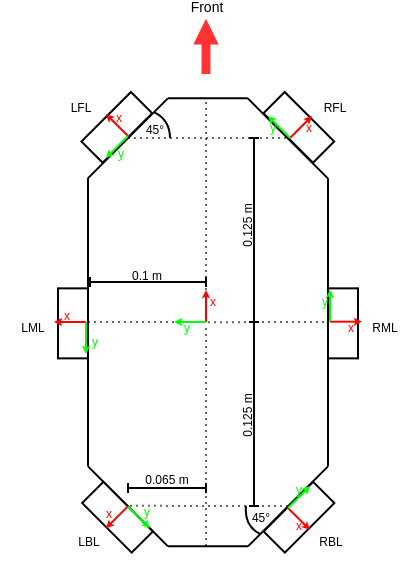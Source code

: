 <mxfile version="21.8.2" type="device">
  <diagram name="Seite-1" id="GcXZL0I9dnmrnBWTQ1OY">
    <mxGraphModel dx="574" dy="338" grid="1" gridSize="1" guides="1" tooltips="1" connect="1" arrows="1" fold="1" page="1" pageScale="1" pageWidth="827" pageHeight="1169" math="0" shadow="0">
      <root>
        <mxCell id="0" />
        <mxCell id="1" parent="0" />
        <mxCell id="Pd6vMfUHOLJDIAORuaZe-116" value="" style="group" vertex="1" connectable="0" parent="1">
          <mxGeometry x="222" y="138" width="208" height="270" as="geometry" />
        </mxCell>
        <mxCell id="Pd6vMfUHOLJDIAORuaZe-106" value="" style="group" vertex="1" connectable="0" parent="Pd6vMfUHOLJDIAORuaZe-116">
          <mxGeometry x="27" width="154" height="270" as="geometry" />
        </mxCell>
        <mxCell id="Pd6vMfUHOLJDIAORuaZe-94" value="" style="group" vertex="1" connectable="0" parent="Pd6vMfUHOLJDIAORuaZe-106">
          <mxGeometry width="154" height="270" as="geometry" />
        </mxCell>
        <mxCell id="Pd6vMfUHOLJDIAORuaZe-97" value="&lt;font style=&quot;font-size: 6px;&quot;&gt;45°&lt;/font&gt;" style="text;html=1;align=center;verticalAlign=middle;resizable=0;points=[];autosize=1;strokeColor=none;fillColor=none;" vertex="1" parent="Pd6vMfUHOLJDIAORuaZe-94">
          <mxGeometry x="89" y="233" width="28" height="27" as="geometry" />
        </mxCell>
        <mxCell id="Pd6vMfUHOLJDIAORuaZe-88" value="" style="endArrow=baseDash;html=1;rounded=0;startArrow=baseDash;startFill=0;endFill=0;endSize=3;startSize=3;" edge="1" parent="Pd6vMfUHOLJDIAORuaZe-94">
          <mxGeometry width="50" height="50" relative="1" as="geometry">
            <mxPoint x="100" y="151" as="sourcePoint" />
            <mxPoint x="100" y="59" as="targetPoint" />
          </mxGeometry>
        </mxCell>
        <mxCell id="Pd6vMfUHOLJDIAORuaZe-91" value="Front" style="shape=flexArrow;endArrow=classic;html=1;rounded=0;endWidth=6.642;endSize=3.423;width=3.462;fillColor=#FF3333;strokeColor=#FF3333;labelBackgroundColor=none;fontSize=7;" edge="1" parent="Pd6vMfUHOLJDIAORuaZe-94">
          <mxGeometry x="1" y="6" width="50" height="50" relative="1" as="geometry">
            <mxPoint x="76" y="27" as="sourcePoint" />
            <mxPoint x="76" as="targetPoint" />
            <mxPoint x="6" y="-6" as="offset" />
          </mxGeometry>
        </mxCell>
        <mxCell id="Pd6vMfUHOLJDIAORuaZe-93" value="" style="endArrow=none;html=1;exitX=-0.032;exitY=-0.031;exitDx=0;exitDy=0;exitPerimeter=0;curved=1;" edge="1" parent="Pd6vMfUHOLJDIAORuaZe-94" source="Pd6vMfUHOLJDIAORuaZe-49">
          <mxGeometry width="50" height="50" relative="1" as="geometry">
            <mxPoint x="61" y="87" as="sourcePoint" />
            <mxPoint x="58" y="59" as="targetPoint" />
            <Array as="points">
              <mxPoint x="58" y="50" />
            </Array>
          </mxGeometry>
        </mxCell>
        <mxCell id="Pd6vMfUHOLJDIAORuaZe-60" value="" style="endArrow=none;dashed=1;html=1;rounded=0;dashPattern=1 2;opacity=60;" edge="1" parent="Pd6vMfUHOLJDIAORuaZe-94">
          <mxGeometry width="50" height="50" relative="1" as="geometry">
            <mxPoint x="17" y="151" as="sourcePoint" />
            <mxPoint x="60" y="151" as="targetPoint" />
          </mxGeometry>
        </mxCell>
        <mxCell id="Pd6vMfUHOLJDIAORuaZe-64" value="" style="endArrow=none;dashed=1;html=1;rounded=0;dashPattern=1 2;opacity=60;" edge="1" parent="Pd6vMfUHOLJDIAORuaZe-94">
          <mxGeometry width="50" height="50" relative="1" as="geometry">
            <mxPoint x="76" y="263" as="sourcePoint" />
            <mxPoint x="76" y="152" as="targetPoint" />
          </mxGeometry>
        </mxCell>
        <mxCell id="Pd6vMfUHOLJDIAORuaZe-85" value="" style="endArrow=none;dashed=1;html=1;rounded=0;dashPattern=1 2;entryX=0.478;entryY=0.014;entryDx=0;entryDy=0;entryPerimeter=0;opacity=60;" edge="1" parent="Pd6vMfUHOLJDIAORuaZe-94" target="Pd6vMfUHOLJDIAORuaZe-42">
          <mxGeometry width="50" height="50" relative="1" as="geometry">
            <mxPoint x="117" y="243" as="sourcePoint" />
            <mxPoint x="77" y="153" as="targetPoint" />
          </mxGeometry>
        </mxCell>
        <mxCell id="Pd6vMfUHOLJDIAORuaZe-39" value="" style="endArrow=none;html=1;rounded=0;" edge="1" parent="Pd6vMfUHOLJDIAORuaZe-94">
          <mxGeometry width="50" height="50" relative="1" as="geometry">
            <mxPoint x="17" y="223.18" as="sourcePoint" />
            <mxPoint x="17" y="79.18" as="targetPoint" />
          </mxGeometry>
        </mxCell>
        <mxCell id="Pd6vMfUHOLJDIAORuaZe-40" value="" style="endArrow=none;html=1;rounded=0;" edge="1" parent="Pd6vMfUHOLJDIAORuaZe-94">
          <mxGeometry width="50" height="50" relative="1" as="geometry">
            <mxPoint x="137" y="223.18" as="sourcePoint" />
            <mxPoint x="137" y="79.18" as="targetPoint" />
          </mxGeometry>
        </mxCell>
        <mxCell id="Pd6vMfUHOLJDIAORuaZe-41" value="" style="endArrow=none;html=1;rounded=0;" edge="1" parent="Pd6vMfUHOLJDIAORuaZe-94">
          <mxGeometry width="50" height="50" relative="1" as="geometry">
            <mxPoint x="57" y="263.18" as="sourcePoint" />
            <mxPoint x="17" y="223.18" as="targetPoint" />
          </mxGeometry>
        </mxCell>
        <mxCell id="Pd6vMfUHOLJDIAORuaZe-42" value="" style="rounded=0;whiteSpace=wrap;html=1;rotation=45;container=0;" vertex="1" parent="Pd6vMfUHOLJDIAORuaZe-94">
          <mxGeometry x="14.27" y="241.12" width="35" height="15" as="geometry" />
        </mxCell>
        <mxCell id="Pd6vMfUHOLJDIAORuaZe-43" value="" style="endArrow=none;html=1;rounded=0;" edge="1" parent="Pd6vMfUHOLJDIAORuaZe-94">
          <mxGeometry width="50" height="50" relative="1" as="geometry">
            <mxPoint x="97" y="263.18" as="sourcePoint" />
            <mxPoint x="137" y="223.18" as="targetPoint" />
          </mxGeometry>
        </mxCell>
        <mxCell id="Pd6vMfUHOLJDIAORuaZe-44" value="" style="rounded=0;whiteSpace=wrap;html=1;rotation=-45;container=0;" vertex="1" parent="Pd6vMfUHOLJDIAORuaZe-94">
          <mxGeometry x="105" y="241.12" width="35" height="15" as="geometry" />
        </mxCell>
        <mxCell id="Pd6vMfUHOLJDIAORuaZe-45" value="" style="endArrow=none;html=1;rounded=0;targetPerimeterSpacing=1;sourcePerimeterSpacing=1;startArrow=none;startFill=0;endFill=0;endSize=1;startSize=1;" edge="1" parent="Pd6vMfUHOLJDIAORuaZe-94">
          <mxGeometry width="50" height="50" relative="1" as="geometry">
            <mxPoint x="97" y="263.18" as="sourcePoint" />
            <mxPoint x="57" y="263.18" as="targetPoint" />
          </mxGeometry>
        </mxCell>
        <mxCell id="Pd6vMfUHOLJDIAORuaZe-51" value="" style="rounded=0;whiteSpace=wrap;html=1;rotation=90;container=0;" vertex="1" parent="Pd6vMfUHOLJDIAORuaZe-94">
          <mxGeometry x="-8" y="144.18" width="35" height="15" as="geometry" />
        </mxCell>
        <mxCell id="Pd6vMfUHOLJDIAORuaZe-55" value="" style="rounded=0;whiteSpace=wrap;html=1;rotation=90;container=0;" vertex="1" parent="Pd6vMfUHOLJDIAORuaZe-94">
          <mxGeometry x="127" y="144.18" width="35" height="15" as="geometry" />
        </mxCell>
        <mxCell id="Pd6vMfUHOLJDIAORuaZe-46" value="" style="endArrow=none;html=1;rounded=0;" edge="1" parent="Pd6vMfUHOLJDIAORuaZe-94">
          <mxGeometry width="50" height="50" relative="1" as="geometry">
            <mxPoint x="96.912" y="39.18" as="sourcePoint" />
            <mxPoint x="136.912" y="79.18" as="targetPoint" />
          </mxGeometry>
        </mxCell>
        <mxCell id="Pd6vMfUHOLJDIAORuaZe-47" value="" style="rounded=0;whiteSpace=wrap;html=1;rotation=-135;container=0;" vertex="1" parent="Pd6vMfUHOLJDIAORuaZe-94">
          <mxGeometry x="104.912" y="46.18" width="35" height="15" as="geometry" />
        </mxCell>
        <mxCell id="Pd6vMfUHOLJDIAORuaZe-48" value="" style="endArrow=none;html=1;rounded=0;" edge="1" parent="Pd6vMfUHOLJDIAORuaZe-94">
          <mxGeometry width="50" height="50" relative="1" as="geometry">
            <mxPoint x="56.912" y="39.18" as="sourcePoint" />
            <mxPoint x="16.912" y="79.18" as="targetPoint" />
          </mxGeometry>
        </mxCell>
        <mxCell id="Pd6vMfUHOLJDIAORuaZe-49" value="" style="rounded=0;whiteSpace=wrap;html=1;rotation=-225;container=0;" vertex="1" parent="Pd6vMfUHOLJDIAORuaZe-94">
          <mxGeometry x="13.912" y="46.18" width="35" height="15" as="geometry" />
        </mxCell>
        <mxCell id="Pd6vMfUHOLJDIAORuaZe-50" value="" style="endArrow=none;html=1;rounded=0;targetPerimeterSpacing=1;sourcePerimeterSpacing=1;startArrow=none;startFill=0;endFill=0;endSize=1;startSize=1;" edge="1" parent="Pd6vMfUHOLJDIAORuaZe-94">
          <mxGeometry width="50" height="50" relative="1" as="geometry">
            <mxPoint x="56.912" y="39.18" as="sourcePoint" />
            <mxPoint x="96.912" y="39.18" as="targetPoint" />
          </mxGeometry>
        </mxCell>
        <mxCell id="Pd6vMfUHOLJDIAORuaZe-65" value="" style="endArrow=none;dashed=1;html=1;rounded=0;dashPattern=1 2;opacity=60;" edge="1" parent="Pd6vMfUHOLJDIAORuaZe-94">
          <mxGeometry width="50" height="50" relative="1" as="geometry">
            <mxPoint x="77" y="151.09" as="sourcePoint" />
            <mxPoint x="136" y="151" as="targetPoint" />
          </mxGeometry>
        </mxCell>
        <mxCell id="Pd6vMfUHOLJDIAORuaZe-66" value="" style="endArrow=none;dashed=1;html=1;rounded=0;dashPattern=1 2;opacity=60;" edge="1" parent="Pd6vMfUHOLJDIAORuaZe-94">
          <mxGeometry width="50" height="50" relative="1" as="geometry">
            <mxPoint x="76" y="135" as="sourcePoint" />
            <mxPoint x="76" y="40" as="targetPoint" />
          </mxGeometry>
        </mxCell>
        <mxCell id="Pd6vMfUHOLJDIAORuaZe-74" value="x" style="endArrow=classic;html=1;rounded=0;endSize=1;startSize=1;labelBackgroundColor=none;fontSize=6;fontColor=#FF0000;strokeColor=#FF0000;" edge="1" parent="Pd6vMfUHOLJDIAORuaZe-94">
          <mxGeometry x="0.265" y="-4" width="50" height="50" relative="1" as="geometry">
            <mxPoint x="37" y="243.12" as="sourcePoint" />
            <mxPoint x="26" y="254.12" as="targetPoint" />
            <mxPoint as="offset" />
          </mxGeometry>
        </mxCell>
        <mxCell id="Pd6vMfUHOLJDIAORuaZe-75" value="y" style="endArrow=classic;html=1;rounded=0;endSize=1;startSize=1;strokeWidth=1;fontSize=6;labelBackgroundColor=none;fontColor=#00FF00;strokeColor=#00FF00;" edge="1" parent="Pd6vMfUHOLJDIAORuaZe-94">
          <mxGeometry x="0.099" y="4" width="50" height="50" relative="1" as="geometry">
            <mxPoint x="37" y="243.12" as="sourcePoint" />
            <mxPoint x="48" y="254.12" as="targetPoint" />
            <mxPoint as="offset" />
          </mxGeometry>
        </mxCell>
        <mxCell id="Pd6vMfUHOLJDIAORuaZe-86" value="" style="endArrow=none;dashed=1;html=1;rounded=0;dashPattern=1 2;opacity=60;" edge="1" parent="Pd6vMfUHOLJDIAORuaZe-94">
          <mxGeometry width="50" height="50" relative="1" as="geometry">
            <mxPoint x="116" y="59" as="sourcePoint" />
            <mxPoint x="37" y="59" as="targetPoint" />
          </mxGeometry>
        </mxCell>
        <mxCell id="Pd6vMfUHOLJDIAORuaZe-61" value="x" style="endArrow=classic;html=1;rounded=0;endSize=1;startSize=1;labelBackgroundColor=none;fontSize=6;fontColor=#FF0000;strokeColor=#FF0000;" edge="1" parent="Pd6vMfUHOLJDIAORuaZe-94">
          <mxGeometry x="0.25" y="-3" width="50" height="50" relative="1" as="geometry">
            <mxPoint x="76" y="151" as="sourcePoint" />
            <mxPoint x="76" y="135" as="targetPoint" />
            <mxPoint as="offset" />
          </mxGeometry>
        </mxCell>
        <mxCell id="Pd6vMfUHOLJDIAORuaZe-62" value="y" style="endArrow=classic;html=1;rounded=0;endSize=1;startSize=1;strokeWidth=1;fontSize=6;labelBackgroundColor=none;fontColor=#00FF00;strokeColor=#00FF00;" edge="1" parent="Pd6vMfUHOLJDIAORuaZe-94">
          <mxGeometry x="0.25" y="3" width="50" height="50" relative="1" as="geometry">
            <mxPoint x="76" y="151" as="sourcePoint" />
            <mxPoint x="60" y="151" as="targetPoint" />
            <mxPoint as="offset" />
          </mxGeometry>
        </mxCell>
        <mxCell id="Pd6vMfUHOLJDIAORuaZe-83" value="x" style="endArrow=classic;html=1;rounded=0;endSize=1;startSize=1;labelBackgroundColor=none;fontSize=6;fontColor=#FF0000;strokeColor=#FF0000;" edge="1" parent="Pd6vMfUHOLJDIAORuaZe-94">
          <mxGeometry x="0.25" y="-3" width="50" height="50" relative="1" as="geometry">
            <mxPoint x="117" y="244" as="sourcePoint" />
            <mxPoint x="128" y="255" as="targetPoint" />
            <mxPoint as="offset" />
          </mxGeometry>
        </mxCell>
        <mxCell id="Pd6vMfUHOLJDIAORuaZe-84" value="y" style="endArrow=classic;html=1;rounded=0;endSize=1;startSize=1;strokeWidth=1;fontSize=6;labelBackgroundColor=none;fontColor=#00FF00;strokeColor=#00FF00;" edge="1" parent="Pd6vMfUHOLJDIAORuaZe-94">
          <mxGeometry x="0.25" y="3" width="50" height="50" relative="1" as="geometry">
            <mxPoint x="117" y="244" as="sourcePoint" />
            <mxPoint x="128" y="233" as="targetPoint" />
            <mxPoint as="offset" />
          </mxGeometry>
        </mxCell>
        <mxCell id="Pd6vMfUHOLJDIAORuaZe-68" value="x" style="endArrow=classic;html=1;rounded=0;endSize=1;startSize=1;labelBackgroundColor=none;fontSize=6;fontColor=#FF0000;strokeColor=#FF0000;" edge="1" parent="Pd6vMfUHOLJDIAORuaZe-94">
          <mxGeometry x="0.25" y="-3" width="50" height="50" relative="1" as="geometry">
            <mxPoint x="16" y="151" as="sourcePoint" />
            <mxPoint y="151" as="targetPoint" />
            <mxPoint as="offset" />
          </mxGeometry>
        </mxCell>
        <mxCell id="Pd6vMfUHOLJDIAORuaZe-69" value="y" style="endArrow=classic;html=1;rounded=0;endSize=1;startSize=1;strokeWidth=1;fontSize=6;labelBackgroundColor=none;fontColor=#00FF00;strokeColor=#00FF00;" edge="1" parent="Pd6vMfUHOLJDIAORuaZe-94">
          <mxGeometry x="0.25" y="4" width="50" height="50" relative="1" as="geometry">
            <mxPoint x="16" y="151" as="sourcePoint" />
            <mxPoint x="16" y="167" as="targetPoint" />
            <mxPoint as="offset" />
          </mxGeometry>
        </mxCell>
        <mxCell id="Pd6vMfUHOLJDIAORuaZe-80" value="x" style="endArrow=classic;html=1;rounded=0;endSize=1;startSize=1;labelBackgroundColor=none;fontSize=6;fontColor=#FF0000;strokeColor=#FF0000;" edge="1" parent="Pd6vMfUHOLJDIAORuaZe-94">
          <mxGeometry x="0.25" y="-3" width="50" height="50" relative="1" as="geometry">
            <mxPoint x="138" y="150.84" as="sourcePoint" />
            <mxPoint x="154" y="150.84" as="targetPoint" />
            <mxPoint as="offset" />
          </mxGeometry>
        </mxCell>
        <mxCell id="Pd6vMfUHOLJDIAORuaZe-81" value="y" style="endArrow=classic;html=1;rounded=0;endSize=1;startSize=1;strokeWidth=1;fontSize=6;labelBackgroundColor=none;fontColor=#00FF00;strokeColor=#00FF00;" edge="1" parent="Pd6vMfUHOLJDIAORuaZe-94">
          <mxGeometry x="0.25" y="3" width="50" height="50" relative="1" as="geometry">
            <mxPoint x="138" y="150.84" as="sourcePoint" />
            <mxPoint x="138" y="134.84" as="targetPoint" />
            <mxPoint as="offset" />
          </mxGeometry>
        </mxCell>
        <mxCell id="Pd6vMfUHOLJDIAORuaZe-71" value="x" style="endArrow=classic;html=1;rounded=0;endSize=1;startSize=1;labelBackgroundColor=none;fontSize=6;fontColor=#FF0000;strokeColor=#FF0000;" edge="1" parent="Pd6vMfUHOLJDIAORuaZe-94">
          <mxGeometry x="0.25" y="-3" width="50" height="50" relative="1" as="geometry">
            <mxPoint x="37" y="58" as="sourcePoint" />
            <mxPoint x="26" y="47" as="targetPoint" />
            <mxPoint as="offset" />
          </mxGeometry>
        </mxCell>
        <mxCell id="Pd6vMfUHOLJDIAORuaZe-72" value="y" style="endArrow=classic;html=1;rounded=0;endSize=1;startSize=1;strokeWidth=1;fontSize=6;labelBackgroundColor=none;fontColor=#00FF00;strokeColor=#00FF00;" edge="1" parent="Pd6vMfUHOLJDIAORuaZe-94">
          <mxGeometry x="0.182" y="4" width="50" height="50" relative="1" as="geometry">
            <mxPoint x="37" y="58" as="sourcePoint" />
            <mxPoint x="26" y="69" as="targetPoint" />
            <mxPoint as="offset" />
          </mxGeometry>
        </mxCell>
        <mxCell id="Pd6vMfUHOLJDIAORuaZe-77" value="x" style="endArrow=classic;html=1;rounded=0;endSize=1;startSize=1;labelBackgroundColor=none;fontSize=6;fontColor=#FF0000;strokeColor=#FF0000;" edge="1" parent="Pd6vMfUHOLJDIAORuaZe-94">
          <mxGeometry x="0.25" y="-3" width="50" height="50" relative="1" as="geometry">
            <mxPoint x="118" y="59" as="sourcePoint" />
            <mxPoint x="129" y="48" as="targetPoint" />
            <mxPoint as="offset" />
          </mxGeometry>
        </mxCell>
        <mxCell id="Pd6vMfUHOLJDIAORuaZe-78" value="y" style="endArrow=classic;html=1;rounded=0;endSize=1;startSize=1;strokeWidth=1;fontSize=6;labelBackgroundColor=none;fontColor=#00FF00;strokeColor=#00FF00;" edge="1" parent="Pd6vMfUHOLJDIAORuaZe-94">
          <mxGeometry x="0.25" y="3" width="50" height="50" relative="1" as="geometry">
            <mxPoint x="118" y="59" as="sourcePoint" />
            <mxPoint x="107" y="48" as="targetPoint" />
            <mxPoint as="offset" />
          </mxGeometry>
        </mxCell>
        <mxCell id="Pd6vMfUHOLJDIAORuaZe-89" value="" style="endArrow=baseDash;html=1;rounded=0;startArrow=baseDash;startFill=0;endFill=0;endSize=3;startSize=3;" edge="1" parent="Pd6vMfUHOLJDIAORuaZe-94">
          <mxGeometry width="50" height="50" relative="1" as="geometry">
            <mxPoint x="100" y="243" as="sourcePoint" />
            <mxPoint x="100" y="151" as="targetPoint" />
          </mxGeometry>
        </mxCell>
        <mxCell id="Pd6vMfUHOLJDIAORuaZe-90" value="" style="endArrow=baseDash;html=1;rounded=0;startArrow=baseDash;startFill=0;endFill=0;endSize=3;startSize=3;" edge="1" parent="Pd6vMfUHOLJDIAORuaZe-94">
          <mxGeometry width="50" height="50" relative="1" as="geometry">
            <mxPoint x="76" y="131" as="sourcePoint" />
            <mxPoint x="18" y="131" as="targetPoint" />
          </mxGeometry>
        </mxCell>
        <mxCell id="Pd6vMfUHOLJDIAORuaZe-96" value="&lt;font style=&quot;font-size: 6px;&quot;&gt;45°&lt;/font&gt;" style="text;html=1;align=center;verticalAlign=middle;resizable=0;points=[];autosize=1;strokeColor=none;fillColor=none;" vertex="1" parent="Pd6vMfUHOLJDIAORuaZe-94">
          <mxGeometry x="36" y="39" width="28" height="27" as="geometry" />
        </mxCell>
        <mxCell id="Pd6vMfUHOLJDIAORuaZe-99" value="" style="endArrow=none;html=1;curved=1;" edge="1" parent="Pd6vMfUHOLJDIAORuaZe-94">
          <mxGeometry width="50" height="50" relative="1" as="geometry">
            <mxPoint x="103" y="257" as="sourcePoint" />
            <mxPoint x="96" y="243" as="targetPoint" />
            <Array as="points">
              <mxPoint x="95" y="253" />
            </Array>
          </mxGeometry>
        </mxCell>
        <mxCell id="Pd6vMfUHOLJDIAORuaZe-100" value="&lt;font style=&quot;font-size: 6px;&quot;&gt;0.1 m&lt;/font&gt;" style="text;html=1;align=center;verticalAlign=middle;resizable=0;points=[];autosize=1;strokeColor=none;fillColor=none;" vertex="1" parent="Pd6vMfUHOLJDIAORuaZe-94">
          <mxGeometry x="29" y="112" width="34" height="27" as="geometry" />
        </mxCell>
        <mxCell id="Pd6vMfUHOLJDIAORuaZe-102" value="&lt;font style=&quot;font-size: 6px;&quot;&gt;0.125 m&lt;/font&gt;" style="text;html=1;align=center;verticalAlign=middle;resizable=0;points=[];autosize=1;strokeColor=none;fillColor=none;rotation=-90;" vertex="1" parent="Pd6vMfUHOLJDIAORuaZe-94">
          <mxGeometry x="74" y="90" width="41" height="27" as="geometry" />
        </mxCell>
        <mxCell id="Pd6vMfUHOLJDIAORuaZe-103" value="&lt;font style=&quot;font-size: 6px;&quot;&gt;0.125 m&lt;/font&gt;" style="text;html=1;align=center;verticalAlign=middle;resizable=0;points=[];autosize=1;strokeColor=none;fillColor=none;rotation=-90;" vertex="1" parent="Pd6vMfUHOLJDIAORuaZe-94">
          <mxGeometry x="74" y="185" width="41" height="27" as="geometry" />
        </mxCell>
        <mxCell id="Pd6vMfUHOLJDIAORuaZe-105" value="&lt;font style=&quot;font-size: 6px;&quot;&gt;0.065 m&lt;br&gt;&lt;/font&gt;" style="text;html=1;align=center;verticalAlign=middle;resizable=0;points=[];autosize=1;strokeColor=none;fillColor=none;rotation=0;" vertex="1" parent="Pd6vMfUHOLJDIAORuaZe-94">
          <mxGeometry x="35" y="214.12" width="41" height="27" as="geometry" />
        </mxCell>
        <mxCell id="Pd6vMfUHOLJDIAORuaZe-108" value="&lt;font style=&quot;font-size: 6px;&quot;&gt;LFL&lt;/font&gt;" style="text;html=1;align=center;verticalAlign=middle;resizable=0;points=[];autosize=1;strokeColor=none;fillColor=none;" vertex="1" parent="Pd6vMfUHOLJDIAORuaZe-94">
          <mxGeometry x="-2" y="28" width="29" height="27" as="geometry" />
        </mxCell>
        <mxCell id="Pd6vMfUHOLJDIAORuaZe-110" value="&lt;span style=&quot;font-size: 6px;&quot;&gt;LBL&lt;/span&gt;" style="text;html=1;align=center;verticalAlign=middle;resizable=0;points=[];autosize=1;strokeColor=none;fillColor=none;" vertex="1" parent="Pd6vMfUHOLJDIAORuaZe-94">
          <mxGeometry x="2" y="245" width="30" height="27" as="geometry" />
        </mxCell>
        <mxCell id="Pd6vMfUHOLJDIAORuaZe-111" value="&lt;span style=&quot;font-size: 6px;&quot;&gt;RBL&lt;br&gt;&lt;/span&gt;" style="text;html=1;align=center;verticalAlign=middle;resizable=0;points=[];autosize=1;strokeColor=none;fillColor=none;" vertex="1" parent="Pd6vMfUHOLJDIAORuaZe-94">
          <mxGeometry x="122" y="245" width="31" height="27" as="geometry" />
        </mxCell>
        <mxCell id="Pd6vMfUHOLJDIAORuaZe-113" value="&lt;span style=&quot;font-size: 6px;&quot;&gt;RFL&lt;br&gt;&lt;/span&gt;" style="text;html=1;align=center;verticalAlign=middle;resizable=0;points=[];autosize=1;strokeColor=none;fillColor=none;" vertex="1" parent="Pd6vMfUHOLJDIAORuaZe-94">
          <mxGeometry x="125" y="28" width="30" height="27" as="geometry" />
        </mxCell>
        <mxCell id="Pd6vMfUHOLJDIAORuaZe-104" value="" style="endArrow=baseDash;html=1;rounded=0;startArrow=baseDash;startFill=0;endFill=0;endSize=3;startSize=3;" edge="1" parent="Pd6vMfUHOLJDIAORuaZe-106">
          <mxGeometry width="50" height="50" relative="1" as="geometry">
            <mxPoint x="76" y="234" as="sourcePoint" />
            <mxPoint x="37" y="234" as="targetPoint" />
          </mxGeometry>
        </mxCell>
        <mxCell id="Pd6vMfUHOLJDIAORuaZe-109" value="&lt;span style=&quot;font-size: 6px;&quot;&gt;LML&lt;/span&gt;" style="text;html=1;align=center;verticalAlign=middle;resizable=0;points=[];autosize=1;strokeColor=none;fillColor=none;" vertex="1" parent="Pd6vMfUHOLJDIAORuaZe-116">
          <mxGeometry y="138" width="31" height="27" as="geometry" />
        </mxCell>
        <mxCell id="Pd6vMfUHOLJDIAORuaZe-112" value="&lt;span style=&quot;font-size: 6px;&quot;&gt;RML&lt;br&gt;&lt;/span&gt;" style="text;html=1;align=center;verticalAlign=middle;resizable=0;points=[];autosize=1;strokeColor=none;fillColor=none;" vertex="1" parent="Pd6vMfUHOLJDIAORuaZe-116">
          <mxGeometry x="176" y="138" width="32" height="27" as="geometry" />
        </mxCell>
      </root>
    </mxGraphModel>
  </diagram>
</mxfile>
